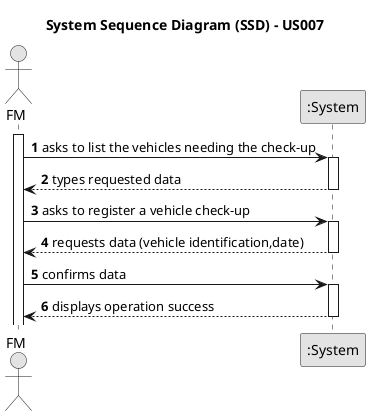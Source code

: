 @startuml
skinparam monochrome true
skinparam packageStyle rectangle
skinparam shadowing false

title System Sequence Diagram (SSD) - US007

autonumber

actor "FM" as FM
participant ":System" as System

activate FM

    FM -> System : asks to list the vehicles needing the check-up
        activate System

    System --> FM : types requested data
        deactivate System

    FM -> System : asks to register a vehicle check-up
        activate System

    System --> FM : requests data (vehicle identification,date)
        deactivate System

    FM -> System : confirms data
        activate System

    System --> FM : displays operation success
        deactivate System

@enduml